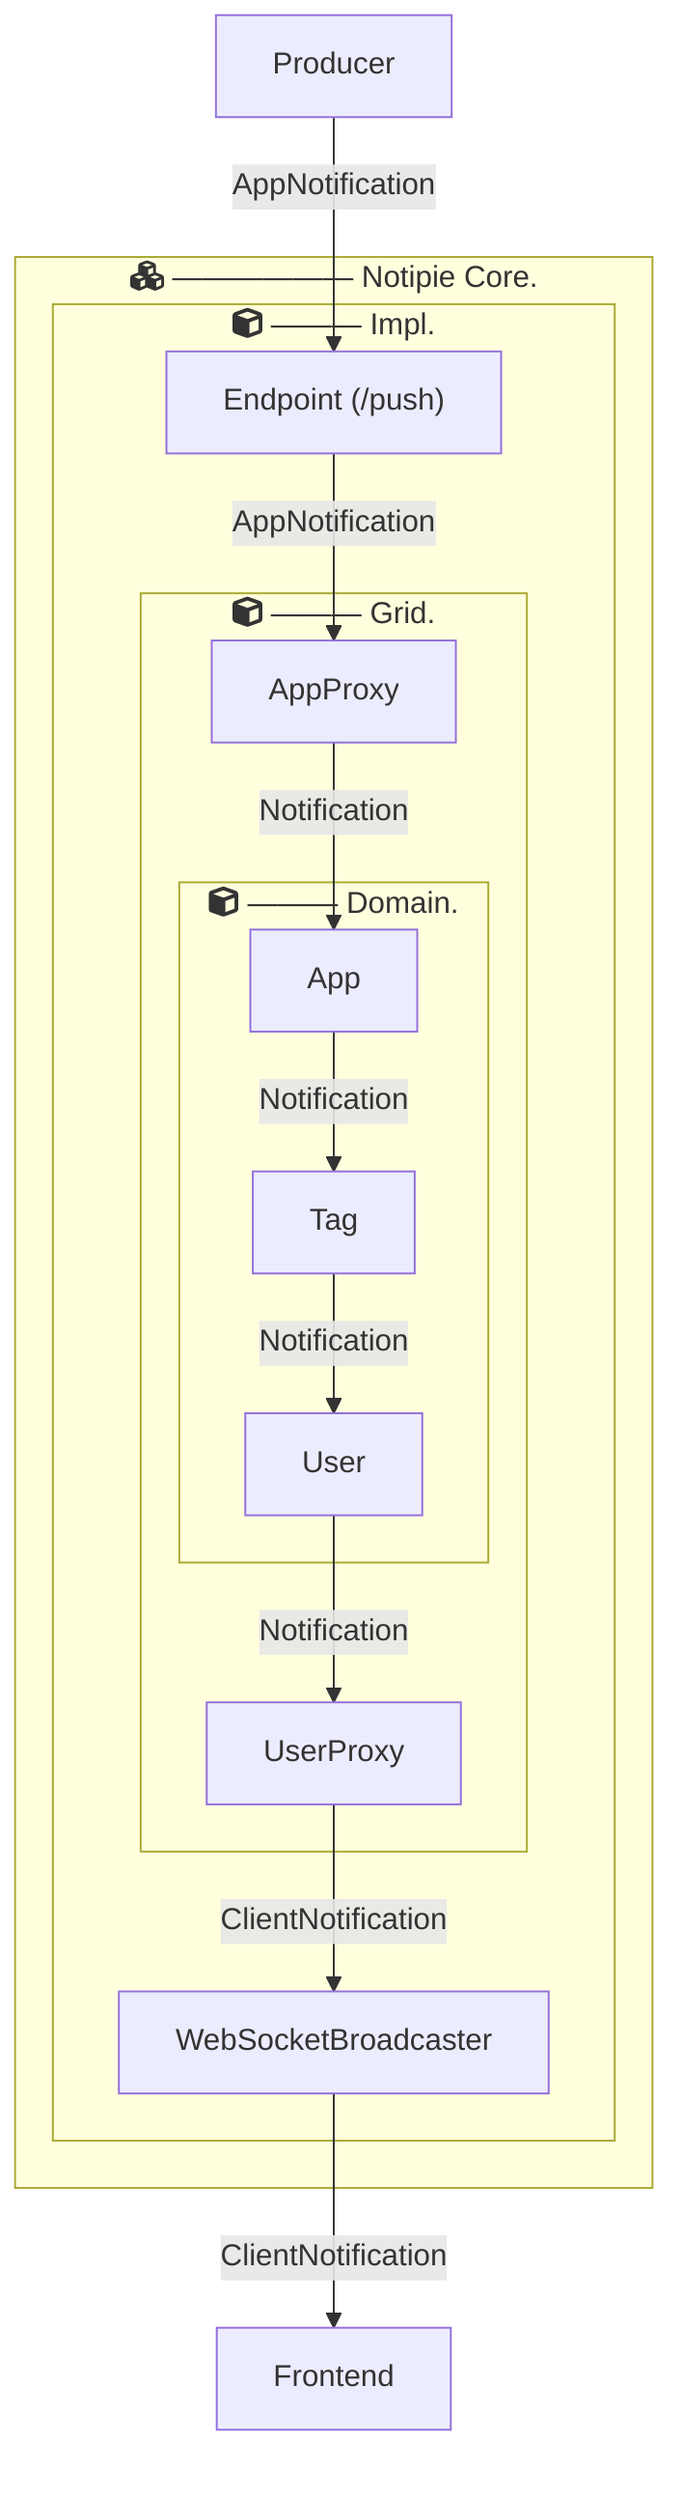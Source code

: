 flowchart TB

Producer -- AppNotification --> EP

subgraph NotipieCore["fa:fa-cubes —————— Notipie Core."]
  subgraph Impl["fa:fa-cube ——— Impl."]
    EP["Endpoint (/push)"] -- AppNotification --> AppProxy
    subgraph Grid["fa:fa-cube ——— Grid."]
      AppProxy -- Notification --> App
      subgraph Domain["fa:fa-cube ——— Domain."]
        App -- Notification --> Tag
        Tag -- Notification --> User
      end
      User -- Notification --> UserProxy
    end
    UserProxy -- ClientNotification --> WSB[WebSocketBroadcaster]
  end
end
WSB -- ClientNotification --> Frontend